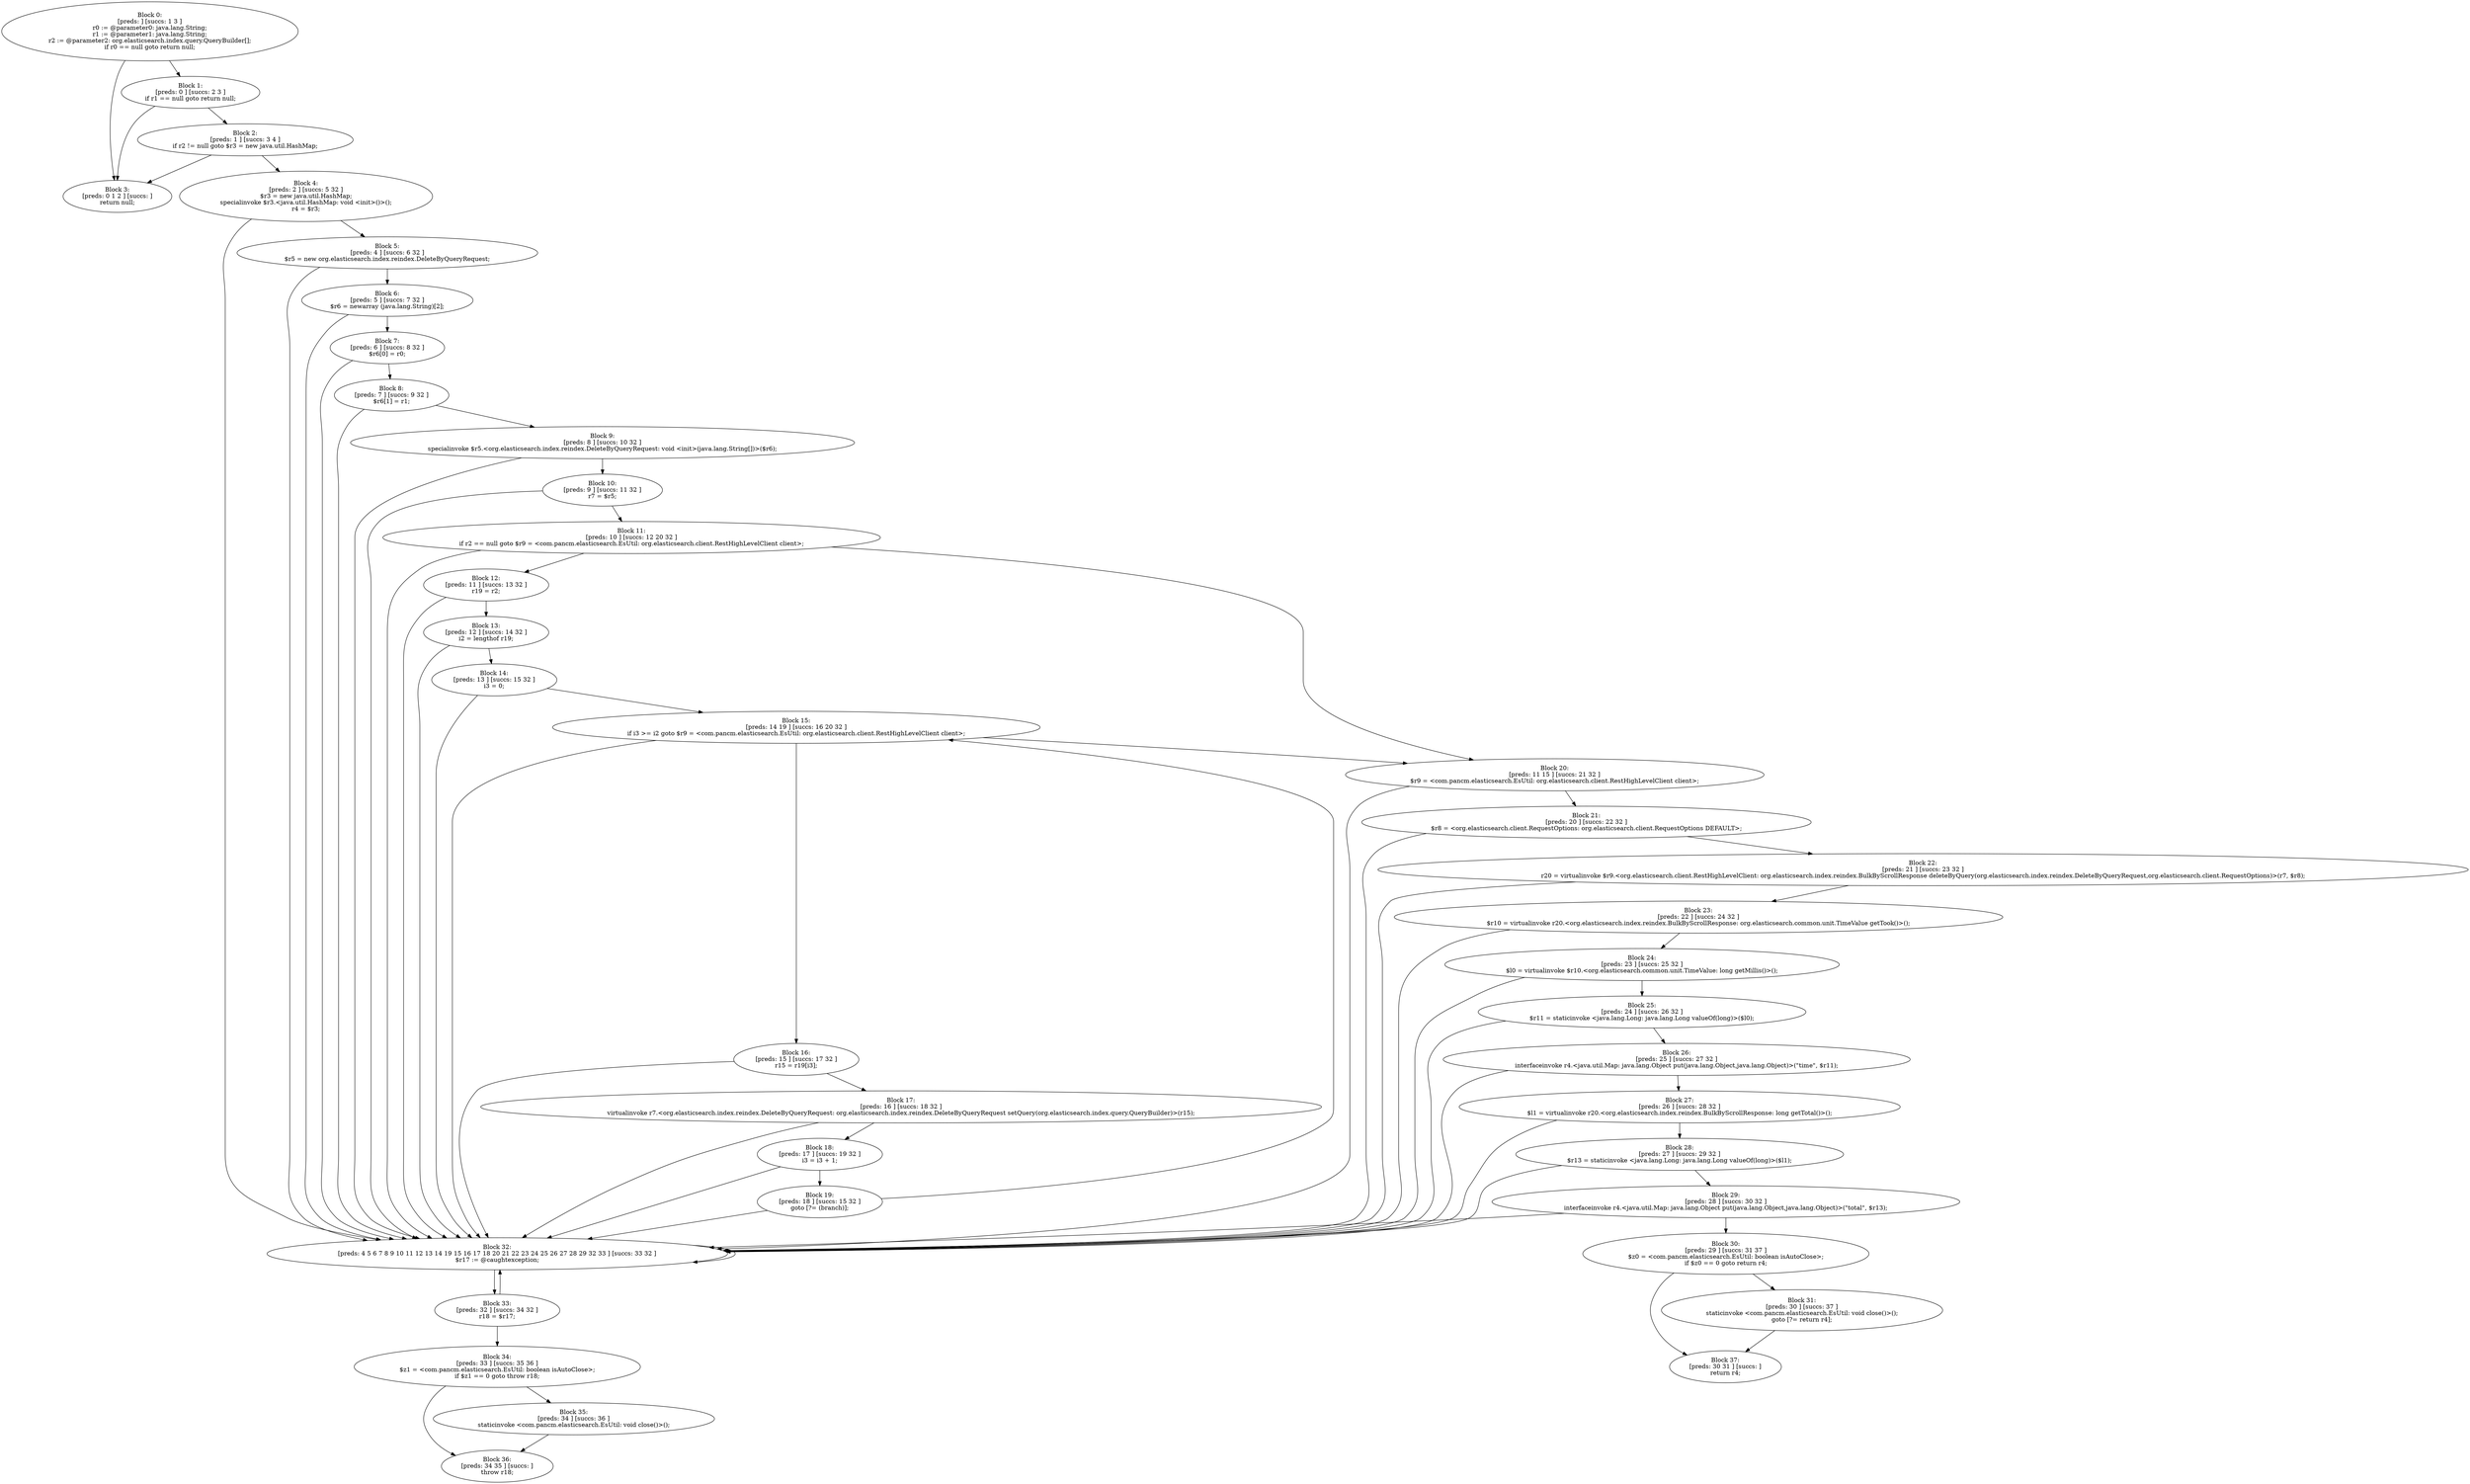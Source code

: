 digraph "unitGraph" {
    "Block 0:
[preds: ] [succs: 1 3 ]
r0 := @parameter0: java.lang.String;
r1 := @parameter1: java.lang.String;
r2 := @parameter2: org.elasticsearch.index.query.QueryBuilder[];
if r0 == null goto return null;
"
    "Block 1:
[preds: 0 ] [succs: 2 3 ]
if r1 == null goto return null;
"
    "Block 2:
[preds: 1 ] [succs: 3 4 ]
if r2 != null goto $r3 = new java.util.HashMap;
"
    "Block 3:
[preds: 0 1 2 ] [succs: ]
return null;
"
    "Block 4:
[preds: 2 ] [succs: 5 32 ]
$r3 = new java.util.HashMap;
specialinvoke $r3.<java.util.HashMap: void <init>()>();
r4 = $r3;
"
    "Block 5:
[preds: 4 ] [succs: 6 32 ]
$r5 = new org.elasticsearch.index.reindex.DeleteByQueryRequest;
"
    "Block 6:
[preds: 5 ] [succs: 7 32 ]
$r6 = newarray (java.lang.String)[2];
"
    "Block 7:
[preds: 6 ] [succs: 8 32 ]
$r6[0] = r0;
"
    "Block 8:
[preds: 7 ] [succs: 9 32 ]
$r6[1] = r1;
"
    "Block 9:
[preds: 8 ] [succs: 10 32 ]
specialinvoke $r5.<org.elasticsearch.index.reindex.DeleteByQueryRequest: void <init>(java.lang.String[])>($r6);
"
    "Block 10:
[preds: 9 ] [succs: 11 32 ]
r7 = $r5;
"
    "Block 11:
[preds: 10 ] [succs: 12 20 32 ]
if r2 == null goto $r9 = <com.pancm.elasticsearch.EsUtil: org.elasticsearch.client.RestHighLevelClient client>;
"
    "Block 12:
[preds: 11 ] [succs: 13 32 ]
r19 = r2;
"
    "Block 13:
[preds: 12 ] [succs: 14 32 ]
i2 = lengthof r19;
"
    "Block 14:
[preds: 13 ] [succs: 15 32 ]
i3 = 0;
"
    "Block 15:
[preds: 14 19 ] [succs: 16 20 32 ]
if i3 >= i2 goto $r9 = <com.pancm.elasticsearch.EsUtil: org.elasticsearch.client.RestHighLevelClient client>;
"
    "Block 16:
[preds: 15 ] [succs: 17 32 ]
r15 = r19[i3];
"
    "Block 17:
[preds: 16 ] [succs: 18 32 ]
virtualinvoke r7.<org.elasticsearch.index.reindex.DeleteByQueryRequest: org.elasticsearch.index.reindex.DeleteByQueryRequest setQuery(org.elasticsearch.index.query.QueryBuilder)>(r15);
"
    "Block 18:
[preds: 17 ] [succs: 19 32 ]
i3 = i3 + 1;
"
    "Block 19:
[preds: 18 ] [succs: 15 32 ]
goto [?= (branch)];
"
    "Block 20:
[preds: 11 15 ] [succs: 21 32 ]
$r9 = <com.pancm.elasticsearch.EsUtil: org.elasticsearch.client.RestHighLevelClient client>;
"
    "Block 21:
[preds: 20 ] [succs: 22 32 ]
$r8 = <org.elasticsearch.client.RequestOptions: org.elasticsearch.client.RequestOptions DEFAULT>;
"
    "Block 22:
[preds: 21 ] [succs: 23 32 ]
r20 = virtualinvoke $r9.<org.elasticsearch.client.RestHighLevelClient: org.elasticsearch.index.reindex.BulkByScrollResponse deleteByQuery(org.elasticsearch.index.reindex.DeleteByQueryRequest,org.elasticsearch.client.RequestOptions)>(r7, $r8);
"
    "Block 23:
[preds: 22 ] [succs: 24 32 ]
$r10 = virtualinvoke r20.<org.elasticsearch.index.reindex.BulkByScrollResponse: org.elasticsearch.common.unit.TimeValue getTook()>();
"
    "Block 24:
[preds: 23 ] [succs: 25 32 ]
$l0 = virtualinvoke $r10.<org.elasticsearch.common.unit.TimeValue: long getMillis()>();
"
    "Block 25:
[preds: 24 ] [succs: 26 32 ]
$r11 = staticinvoke <java.lang.Long: java.lang.Long valueOf(long)>($l0);
"
    "Block 26:
[preds: 25 ] [succs: 27 32 ]
interfaceinvoke r4.<java.util.Map: java.lang.Object put(java.lang.Object,java.lang.Object)>(\"time\", $r11);
"
    "Block 27:
[preds: 26 ] [succs: 28 32 ]
$l1 = virtualinvoke r20.<org.elasticsearch.index.reindex.BulkByScrollResponse: long getTotal()>();
"
    "Block 28:
[preds: 27 ] [succs: 29 32 ]
$r13 = staticinvoke <java.lang.Long: java.lang.Long valueOf(long)>($l1);
"
    "Block 29:
[preds: 28 ] [succs: 30 32 ]
interfaceinvoke r4.<java.util.Map: java.lang.Object put(java.lang.Object,java.lang.Object)>(\"total\", $r13);
"
    "Block 30:
[preds: 29 ] [succs: 31 37 ]
$z0 = <com.pancm.elasticsearch.EsUtil: boolean isAutoClose>;
if $z0 == 0 goto return r4;
"
    "Block 31:
[preds: 30 ] [succs: 37 ]
staticinvoke <com.pancm.elasticsearch.EsUtil: void close()>();
goto [?= return r4];
"
    "Block 32:
[preds: 4 5 6 7 8 9 10 11 12 13 14 19 15 16 17 18 20 21 22 23 24 25 26 27 28 29 32 33 ] [succs: 33 32 ]
$r17 := @caughtexception;
"
    "Block 33:
[preds: 32 ] [succs: 34 32 ]
r18 = $r17;
"
    "Block 34:
[preds: 33 ] [succs: 35 36 ]
$z1 = <com.pancm.elasticsearch.EsUtil: boolean isAutoClose>;
if $z1 == 0 goto throw r18;
"
    "Block 35:
[preds: 34 ] [succs: 36 ]
staticinvoke <com.pancm.elasticsearch.EsUtil: void close()>();
"
    "Block 36:
[preds: 34 35 ] [succs: ]
throw r18;
"
    "Block 37:
[preds: 30 31 ] [succs: ]
return r4;
"
    "Block 0:
[preds: ] [succs: 1 3 ]
r0 := @parameter0: java.lang.String;
r1 := @parameter1: java.lang.String;
r2 := @parameter2: org.elasticsearch.index.query.QueryBuilder[];
if r0 == null goto return null;
"->"Block 1:
[preds: 0 ] [succs: 2 3 ]
if r1 == null goto return null;
";
    "Block 0:
[preds: ] [succs: 1 3 ]
r0 := @parameter0: java.lang.String;
r1 := @parameter1: java.lang.String;
r2 := @parameter2: org.elasticsearch.index.query.QueryBuilder[];
if r0 == null goto return null;
"->"Block 3:
[preds: 0 1 2 ] [succs: ]
return null;
";
    "Block 1:
[preds: 0 ] [succs: 2 3 ]
if r1 == null goto return null;
"->"Block 2:
[preds: 1 ] [succs: 3 4 ]
if r2 != null goto $r3 = new java.util.HashMap;
";
    "Block 1:
[preds: 0 ] [succs: 2 3 ]
if r1 == null goto return null;
"->"Block 3:
[preds: 0 1 2 ] [succs: ]
return null;
";
    "Block 2:
[preds: 1 ] [succs: 3 4 ]
if r2 != null goto $r3 = new java.util.HashMap;
"->"Block 3:
[preds: 0 1 2 ] [succs: ]
return null;
";
    "Block 2:
[preds: 1 ] [succs: 3 4 ]
if r2 != null goto $r3 = new java.util.HashMap;
"->"Block 4:
[preds: 2 ] [succs: 5 32 ]
$r3 = new java.util.HashMap;
specialinvoke $r3.<java.util.HashMap: void <init>()>();
r4 = $r3;
";
    "Block 4:
[preds: 2 ] [succs: 5 32 ]
$r3 = new java.util.HashMap;
specialinvoke $r3.<java.util.HashMap: void <init>()>();
r4 = $r3;
"->"Block 5:
[preds: 4 ] [succs: 6 32 ]
$r5 = new org.elasticsearch.index.reindex.DeleteByQueryRequest;
";
    "Block 4:
[preds: 2 ] [succs: 5 32 ]
$r3 = new java.util.HashMap;
specialinvoke $r3.<java.util.HashMap: void <init>()>();
r4 = $r3;
"->"Block 32:
[preds: 4 5 6 7 8 9 10 11 12 13 14 19 15 16 17 18 20 21 22 23 24 25 26 27 28 29 32 33 ] [succs: 33 32 ]
$r17 := @caughtexception;
";
    "Block 5:
[preds: 4 ] [succs: 6 32 ]
$r5 = new org.elasticsearch.index.reindex.DeleteByQueryRequest;
"->"Block 6:
[preds: 5 ] [succs: 7 32 ]
$r6 = newarray (java.lang.String)[2];
";
    "Block 5:
[preds: 4 ] [succs: 6 32 ]
$r5 = new org.elasticsearch.index.reindex.DeleteByQueryRequest;
"->"Block 32:
[preds: 4 5 6 7 8 9 10 11 12 13 14 19 15 16 17 18 20 21 22 23 24 25 26 27 28 29 32 33 ] [succs: 33 32 ]
$r17 := @caughtexception;
";
    "Block 6:
[preds: 5 ] [succs: 7 32 ]
$r6 = newarray (java.lang.String)[2];
"->"Block 7:
[preds: 6 ] [succs: 8 32 ]
$r6[0] = r0;
";
    "Block 6:
[preds: 5 ] [succs: 7 32 ]
$r6 = newarray (java.lang.String)[2];
"->"Block 32:
[preds: 4 5 6 7 8 9 10 11 12 13 14 19 15 16 17 18 20 21 22 23 24 25 26 27 28 29 32 33 ] [succs: 33 32 ]
$r17 := @caughtexception;
";
    "Block 7:
[preds: 6 ] [succs: 8 32 ]
$r6[0] = r0;
"->"Block 8:
[preds: 7 ] [succs: 9 32 ]
$r6[1] = r1;
";
    "Block 7:
[preds: 6 ] [succs: 8 32 ]
$r6[0] = r0;
"->"Block 32:
[preds: 4 5 6 7 8 9 10 11 12 13 14 19 15 16 17 18 20 21 22 23 24 25 26 27 28 29 32 33 ] [succs: 33 32 ]
$r17 := @caughtexception;
";
    "Block 8:
[preds: 7 ] [succs: 9 32 ]
$r6[1] = r1;
"->"Block 9:
[preds: 8 ] [succs: 10 32 ]
specialinvoke $r5.<org.elasticsearch.index.reindex.DeleteByQueryRequest: void <init>(java.lang.String[])>($r6);
";
    "Block 8:
[preds: 7 ] [succs: 9 32 ]
$r6[1] = r1;
"->"Block 32:
[preds: 4 5 6 7 8 9 10 11 12 13 14 19 15 16 17 18 20 21 22 23 24 25 26 27 28 29 32 33 ] [succs: 33 32 ]
$r17 := @caughtexception;
";
    "Block 9:
[preds: 8 ] [succs: 10 32 ]
specialinvoke $r5.<org.elasticsearch.index.reindex.DeleteByQueryRequest: void <init>(java.lang.String[])>($r6);
"->"Block 10:
[preds: 9 ] [succs: 11 32 ]
r7 = $r5;
";
    "Block 9:
[preds: 8 ] [succs: 10 32 ]
specialinvoke $r5.<org.elasticsearch.index.reindex.DeleteByQueryRequest: void <init>(java.lang.String[])>($r6);
"->"Block 32:
[preds: 4 5 6 7 8 9 10 11 12 13 14 19 15 16 17 18 20 21 22 23 24 25 26 27 28 29 32 33 ] [succs: 33 32 ]
$r17 := @caughtexception;
";
    "Block 10:
[preds: 9 ] [succs: 11 32 ]
r7 = $r5;
"->"Block 11:
[preds: 10 ] [succs: 12 20 32 ]
if r2 == null goto $r9 = <com.pancm.elasticsearch.EsUtil: org.elasticsearch.client.RestHighLevelClient client>;
";
    "Block 10:
[preds: 9 ] [succs: 11 32 ]
r7 = $r5;
"->"Block 32:
[preds: 4 5 6 7 8 9 10 11 12 13 14 19 15 16 17 18 20 21 22 23 24 25 26 27 28 29 32 33 ] [succs: 33 32 ]
$r17 := @caughtexception;
";
    "Block 11:
[preds: 10 ] [succs: 12 20 32 ]
if r2 == null goto $r9 = <com.pancm.elasticsearch.EsUtil: org.elasticsearch.client.RestHighLevelClient client>;
"->"Block 12:
[preds: 11 ] [succs: 13 32 ]
r19 = r2;
";
    "Block 11:
[preds: 10 ] [succs: 12 20 32 ]
if r2 == null goto $r9 = <com.pancm.elasticsearch.EsUtil: org.elasticsearch.client.RestHighLevelClient client>;
"->"Block 20:
[preds: 11 15 ] [succs: 21 32 ]
$r9 = <com.pancm.elasticsearch.EsUtil: org.elasticsearch.client.RestHighLevelClient client>;
";
    "Block 11:
[preds: 10 ] [succs: 12 20 32 ]
if r2 == null goto $r9 = <com.pancm.elasticsearch.EsUtil: org.elasticsearch.client.RestHighLevelClient client>;
"->"Block 32:
[preds: 4 5 6 7 8 9 10 11 12 13 14 19 15 16 17 18 20 21 22 23 24 25 26 27 28 29 32 33 ] [succs: 33 32 ]
$r17 := @caughtexception;
";
    "Block 12:
[preds: 11 ] [succs: 13 32 ]
r19 = r2;
"->"Block 13:
[preds: 12 ] [succs: 14 32 ]
i2 = lengthof r19;
";
    "Block 12:
[preds: 11 ] [succs: 13 32 ]
r19 = r2;
"->"Block 32:
[preds: 4 5 6 7 8 9 10 11 12 13 14 19 15 16 17 18 20 21 22 23 24 25 26 27 28 29 32 33 ] [succs: 33 32 ]
$r17 := @caughtexception;
";
    "Block 13:
[preds: 12 ] [succs: 14 32 ]
i2 = lengthof r19;
"->"Block 14:
[preds: 13 ] [succs: 15 32 ]
i3 = 0;
";
    "Block 13:
[preds: 12 ] [succs: 14 32 ]
i2 = lengthof r19;
"->"Block 32:
[preds: 4 5 6 7 8 9 10 11 12 13 14 19 15 16 17 18 20 21 22 23 24 25 26 27 28 29 32 33 ] [succs: 33 32 ]
$r17 := @caughtexception;
";
    "Block 14:
[preds: 13 ] [succs: 15 32 ]
i3 = 0;
"->"Block 15:
[preds: 14 19 ] [succs: 16 20 32 ]
if i3 >= i2 goto $r9 = <com.pancm.elasticsearch.EsUtil: org.elasticsearch.client.RestHighLevelClient client>;
";
    "Block 14:
[preds: 13 ] [succs: 15 32 ]
i3 = 0;
"->"Block 32:
[preds: 4 5 6 7 8 9 10 11 12 13 14 19 15 16 17 18 20 21 22 23 24 25 26 27 28 29 32 33 ] [succs: 33 32 ]
$r17 := @caughtexception;
";
    "Block 15:
[preds: 14 19 ] [succs: 16 20 32 ]
if i3 >= i2 goto $r9 = <com.pancm.elasticsearch.EsUtil: org.elasticsearch.client.RestHighLevelClient client>;
"->"Block 16:
[preds: 15 ] [succs: 17 32 ]
r15 = r19[i3];
";
    "Block 15:
[preds: 14 19 ] [succs: 16 20 32 ]
if i3 >= i2 goto $r9 = <com.pancm.elasticsearch.EsUtil: org.elasticsearch.client.RestHighLevelClient client>;
"->"Block 20:
[preds: 11 15 ] [succs: 21 32 ]
$r9 = <com.pancm.elasticsearch.EsUtil: org.elasticsearch.client.RestHighLevelClient client>;
";
    "Block 15:
[preds: 14 19 ] [succs: 16 20 32 ]
if i3 >= i2 goto $r9 = <com.pancm.elasticsearch.EsUtil: org.elasticsearch.client.RestHighLevelClient client>;
"->"Block 32:
[preds: 4 5 6 7 8 9 10 11 12 13 14 19 15 16 17 18 20 21 22 23 24 25 26 27 28 29 32 33 ] [succs: 33 32 ]
$r17 := @caughtexception;
";
    "Block 16:
[preds: 15 ] [succs: 17 32 ]
r15 = r19[i3];
"->"Block 17:
[preds: 16 ] [succs: 18 32 ]
virtualinvoke r7.<org.elasticsearch.index.reindex.DeleteByQueryRequest: org.elasticsearch.index.reindex.DeleteByQueryRequest setQuery(org.elasticsearch.index.query.QueryBuilder)>(r15);
";
    "Block 16:
[preds: 15 ] [succs: 17 32 ]
r15 = r19[i3];
"->"Block 32:
[preds: 4 5 6 7 8 9 10 11 12 13 14 19 15 16 17 18 20 21 22 23 24 25 26 27 28 29 32 33 ] [succs: 33 32 ]
$r17 := @caughtexception;
";
    "Block 17:
[preds: 16 ] [succs: 18 32 ]
virtualinvoke r7.<org.elasticsearch.index.reindex.DeleteByQueryRequest: org.elasticsearch.index.reindex.DeleteByQueryRequest setQuery(org.elasticsearch.index.query.QueryBuilder)>(r15);
"->"Block 18:
[preds: 17 ] [succs: 19 32 ]
i3 = i3 + 1;
";
    "Block 17:
[preds: 16 ] [succs: 18 32 ]
virtualinvoke r7.<org.elasticsearch.index.reindex.DeleteByQueryRequest: org.elasticsearch.index.reindex.DeleteByQueryRequest setQuery(org.elasticsearch.index.query.QueryBuilder)>(r15);
"->"Block 32:
[preds: 4 5 6 7 8 9 10 11 12 13 14 19 15 16 17 18 20 21 22 23 24 25 26 27 28 29 32 33 ] [succs: 33 32 ]
$r17 := @caughtexception;
";
    "Block 18:
[preds: 17 ] [succs: 19 32 ]
i3 = i3 + 1;
"->"Block 19:
[preds: 18 ] [succs: 15 32 ]
goto [?= (branch)];
";
    "Block 18:
[preds: 17 ] [succs: 19 32 ]
i3 = i3 + 1;
"->"Block 32:
[preds: 4 5 6 7 8 9 10 11 12 13 14 19 15 16 17 18 20 21 22 23 24 25 26 27 28 29 32 33 ] [succs: 33 32 ]
$r17 := @caughtexception;
";
    "Block 19:
[preds: 18 ] [succs: 15 32 ]
goto [?= (branch)];
"->"Block 15:
[preds: 14 19 ] [succs: 16 20 32 ]
if i3 >= i2 goto $r9 = <com.pancm.elasticsearch.EsUtil: org.elasticsearch.client.RestHighLevelClient client>;
";
    "Block 19:
[preds: 18 ] [succs: 15 32 ]
goto [?= (branch)];
"->"Block 32:
[preds: 4 5 6 7 8 9 10 11 12 13 14 19 15 16 17 18 20 21 22 23 24 25 26 27 28 29 32 33 ] [succs: 33 32 ]
$r17 := @caughtexception;
";
    "Block 20:
[preds: 11 15 ] [succs: 21 32 ]
$r9 = <com.pancm.elasticsearch.EsUtil: org.elasticsearch.client.RestHighLevelClient client>;
"->"Block 21:
[preds: 20 ] [succs: 22 32 ]
$r8 = <org.elasticsearch.client.RequestOptions: org.elasticsearch.client.RequestOptions DEFAULT>;
";
    "Block 20:
[preds: 11 15 ] [succs: 21 32 ]
$r9 = <com.pancm.elasticsearch.EsUtil: org.elasticsearch.client.RestHighLevelClient client>;
"->"Block 32:
[preds: 4 5 6 7 8 9 10 11 12 13 14 19 15 16 17 18 20 21 22 23 24 25 26 27 28 29 32 33 ] [succs: 33 32 ]
$r17 := @caughtexception;
";
    "Block 21:
[preds: 20 ] [succs: 22 32 ]
$r8 = <org.elasticsearch.client.RequestOptions: org.elasticsearch.client.RequestOptions DEFAULT>;
"->"Block 22:
[preds: 21 ] [succs: 23 32 ]
r20 = virtualinvoke $r9.<org.elasticsearch.client.RestHighLevelClient: org.elasticsearch.index.reindex.BulkByScrollResponse deleteByQuery(org.elasticsearch.index.reindex.DeleteByQueryRequest,org.elasticsearch.client.RequestOptions)>(r7, $r8);
";
    "Block 21:
[preds: 20 ] [succs: 22 32 ]
$r8 = <org.elasticsearch.client.RequestOptions: org.elasticsearch.client.RequestOptions DEFAULT>;
"->"Block 32:
[preds: 4 5 6 7 8 9 10 11 12 13 14 19 15 16 17 18 20 21 22 23 24 25 26 27 28 29 32 33 ] [succs: 33 32 ]
$r17 := @caughtexception;
";
    "Block 22:
[preds: 21 ] [succs: 23 32 ]
r20 = virtualinvoke $r9.<org.elasticsearch.client.RestHighLevelClient: org.elasticsearch.index.reindex.BulkByScrollResponse deleteByQuery(org.elasticsearch.index.reindex.DeleteByQueryRequest,org.elasticsearch.client.RequestOptions)>(r7, $r8);
"->"Block 23:
[preds: 22 ] [succs: 24 32 ]
$r10 = virtualinvoke r20.<org.elasticsearch.index.reindex.BulkByScrollResponse: org.elasticsearch.common.unit.TimeValue getTook()>();
";
    "Block 22:
[preds: 21 ] [succs: 23 32 ]
r20 = virtualinvoke $r9.<org.elasticsearch.client.RestHighLevelClient: org.elasticsearch.index.reindex.BulkByScrollResponse deleteByQuery(org.elasticsearch.index.reindex.DeleteByQueryRequest,org.elasticsearch.client.RequestOptions)>(r7, $r8);
"->"Block 32:
[preds: 4 5 6 7 8 9 10 11 12 13 14 19 15 16 17 18 20 21 22 23 24 25 26 27 28 29 32 33 ] [succs: 33 32 ]
$r17 := @caughtexception;
";
    "Block 23:
[preds: 22 ] [succs: 24 32 ]
$r10 = virtualinvoke r20.<org.elasticsearch.index.reindex.BulkByScrollResponse: org.elasticsearch.common.unit.TimeValue getTook()>();
"->"Block 24:
[preds: 23 ] [succs: 25 32 ]
$l0 = virtualinvoke $r10.<org.elasticsearch.common.unit.TimeValue: long getMillis()>();
";
    "Block 23:
[preds: 22 ] [succs: 24 32 ]
$r10 = virtualinvoke r20.<org.elasticsearch.index.reindex.BulkByScrollResponse: org.elasticsearch.common.unit.TimeValue getTook()>();
"->"Block 32:
[preds: 4 5 6 7 8 9 10 11 12 13 14 19 15 16 17 18 20 21 22 23 24 25 26 27 28 29 32 33 ] [succs: 33 32 ]
$r17 := @caughtexception;
";
    "Block 24:
[preds: 23 ] [succs: 25 32 ]
$l0 = virtualinvoke $r10.<org.elasticsearch.common.unit.TimeValue: long getMillis()>();
"->"Block 25:
[preds: 24 ] [succs: 26 32 ]
$r11 = staticinvoke <java.lang.Long: java.lang.Long valueOf(long)>($l0);
";
    "Block 24:
[preds: 23 ] [succs: 25 32 ]
$l0 = virtualinvoke $r10.<org.elasticsearch.common.unit.TimeValue: long getMillis()>();
"->"Block 32:
[preds: 4 5 6 7 8 9 10 11 12 13 14 19 15 16 17 18 20 21 22 23 24 25 26 27 28 29 32 33 ] [succs: 33 32 ]
$r17 := @caughtexception;
";
    "Block 25:
[preds: 24 ] [succs: 26 32 ]
$r11 = staticinvoke <java.lang.Long: java.lang.Long valueOf(long)>($l0);
"->"Block 26:
[preds: 25 ] [succs: 27 32 ]
interfaceinvoke r4.<java.util.Map: java.lang.Object put(java.lang.Object,java.lang.Object)>(\"time\", $r11);
";
    "Block 25:
[preds: 24 ] [succs: 26 32 ]
$r11 = staticinvoke <java.lang.Long: java.lang.Long valueOf(long)>($l0);
"->"Block 32:
[preds: 4 5 6 7 8 9 10 11 12 13 14 19 15 16 17 18 20 21 22 23 24 25 26 27 28 29 32 33 ] [succs: 33 32 ]
$r17 := @caughtexception;
";
    "Block 26:
[preds: 25 ] [succs: 27 32 ]
interfaceinvoke r4.<java.util.Map: java.lang.Object put(java.lang.Object,java.lang.Object)>(\"time\", $r11);
"->"Block 27:
[preds: 26 ] [succs: 28 32 ]
$l1 = virtualinvoke r20.<org.elasticsearch.index.reindex.BulkByScrollResponse: long getTotal()>();
";
    "Block 26:
[preds: 25 ] [succs: 27 32 ]
interfaceinvoke r4.<java.util.Map: java.lang.Object put(java.lang.Object,java.lang.Object)>(\"time\", $r11);
"->"Block 32:
[preds: 4 5 6 7 8 9 10 11 12 13 14 19 15 16 17 18 20 21 22 23 24 25 26 27 28 29 32 33 ] [succs: 33 32 ]
$r17 := @caughtexception;
";
    "Block 27:
[preds: 26 ] [succs: 28 32 ]
$l1 = virtualinvoke r20.<org.elasticsearch.index.reindex.BulkByScrollResponse: long getTotal()>();
"->"Block 28:
[preds: 27 ] [succs: 29 32 ]
$r13 = staticinvoke <java.lang.Long: java.lang.Long valueOf(long)>($l1);
";
    "Block 27:
[preds: 26 ] [succs: 28 32 ]
$l1 = virtualinvoke r20.<org.elasticsearch.index.reindex.BulkByScrollResponse: long getTotal()>();
"->"Block 32:
[preds: 4 5 6 7 8 9 10 11 12 13 14 19 15 16 17 18 20 21 22 23 24 25 26 27 28 29 32 33 ] [succs: 33 32 ]
$r17 := @caughtexception;
";
    "Block 28:
[preds: 27 ] [succs: 29 32 ]
$r13 = staticinvoke <java.lang.Long: java.lang.Long valueOf(long)>($l1);
"->"Block 29:
[preds: 28 ] [succs: 30 32 ]
interfaceinvoke r4.<java.util.Map: java.lang.Object put(java.lang.Object,java.lang.Object)>(\"total\", $r13);
";
    "Block 28:
[preds: 27 ] [succs: 29 32 ]
$r13 = staticinvoke <java.lang.Long: java.lang.Long valueOf(long)>($l1);
"->"Block 32:
[preds: 4 5 6 7 8 9 10 11 12 13 14 19 15 16 17 18 20 21 22 23 24 25 26 27 28 29 32 33 ] [succs: 33 32 ]
$r17 := @caughtexception;
";
    "Block 29:
[preds: 28 ] [succs: 30 32 ]
interfaceinvoke r4.<java.util.Map: java.lang.Object put(java.lang.Object,java.lang.Object)>(\"total\", $r13);
"->"Block 30:
[preds: 29 ] [succs: 31 37 ]
$z0 = <com.pancm.elasticsearch.EsUtil: boolean isAutoClose>;
if $z0 == 0 goto return r4;
";
    "Block 29:
[preds: 28 ] [succs: 30 32 ]
interfaceinvoke r4.<java.util.Map: java.lang.Object put(java.lang.Object,java.lang.Object)>(\"total\", $r13);
"->"Block 32:
[preds: 4 5 6 7 8 9 10 11 12 13 14 19 15 16 17 18 20 21 22 23 24 25 26 27 28 29 32 33 ] [succs: 33 32 ]
$r17 := @caughtexception;
";
    "Block 30:
[preds: 29 ] [succs: 31 37 ]
$z0 = <com.pancm.elasticsearch.EsUtil: boolean isAutoClose>;
if $z0 == 0 goto return r4;
"->"Block 31:
[preds: 30 ] [succs: 37 ]
staticinvoke <com.pancm.elasticsearch.EsUtil: void close()>();
goto [?= return r4];
";
    "Block 30:
[preds: 29 ] [succs: 31 37 ]
$z0 = <com.pancm.elasticsearch.EsUtil: boolean isAutoClose>;
if $z0 == 0 goto return r4;
"->"Block 37:
[preds: 30 31 ] [succs: ]
return r4;
";
    "Block 31:
[preds: 30 ] [succs: 37 ]
staticinvoke <com.pancm.elasticsearch.EsUtil: void close()>();
goto [?= return r4];
"->"Block 37:
[preds: 30 31 ] [succs: ]
return r4;
";
    "Block 32:
[preds: 4 5 6 7 8 9 10 11 12 13 14 19 15 16 17 18 20 21 22 23 24 25 26 27 28 29 32 33 ] [succs: 33 32 ]
$r17 := @caughtexception;
"->"Block 33:
[preds: 32 ] [succs: 34 32 ]
r18 = $r17;
";
    "Block 32:
[preds: 4 5 6 7 8 9 10 11 12 13 14 19 15 16 17 18 20 21 22 23 24 25 26 27 28 29 32 33 ] [succs: 33 32 ]
$r17 := @caughtexception;
"->"Block 32:
[preds: 4 5 6 7 8 9 10 11 12 13 14 19 15 16 17 18 20 21 22 23 24 25 26 27 28 29 32 33 ] [succs: 33 32 ]
$r17 := @caughtexception;
";
    "Block 33:
[preds: 32 ] [succs: 34 32 ]
r18 = $r17;
"->"Block 34:
[preds: 33 ] [succs: 35 36 ]
$z1 = <com.pancm.elasticsearch.EsUtil: boolean isAutoClose>;
if $z1 == 0 goto throw r18;
";
    "Block 33:
[preds: 32 ] [succs: 34 32 ]
r18 = $r17;
"->"Block 32:
[preds: 4 5 6 7 8 9 10 11 12 13 14 19 15 16 17 18 20 21 22 23 24 25 26 27 28 29 32 33 ] [succs: 33 32 ]
$r17 := @caughtexception;
";
    "Block 34:
[preds: 33 ] [succs: 35 36 ]
$z1 = <com.pancm.elasticsearch.EsUtil: boolean isAutoClose>;
if $z1 == 0 goto throw r18;
"->"Block 35:
[preds: 34 ] [succs: 36 ]
staticinvoke <com.pancm.elasticsearch.EsUtil: void close()>();
";
    "Block 34:
[preds: 33 ] [succs: 35 36 ]
$z1 = <com.pancm.elasticsearch.EsUtil: boolean isAutoClose>;
if $z1 == 0 goto throw r18;
"->"Block 36:
[preds: 34 35 ] [succs: ]
throw r18;
";
    "Block 35:
[preds: 34 ] [succs: 36 ]
staticinvoke <com.pancm.elasticsearch.EsUtil: void close()>();
"->"Block 36:
[preds: 34 35 ] [succs: ]
throw r18;
";
}
